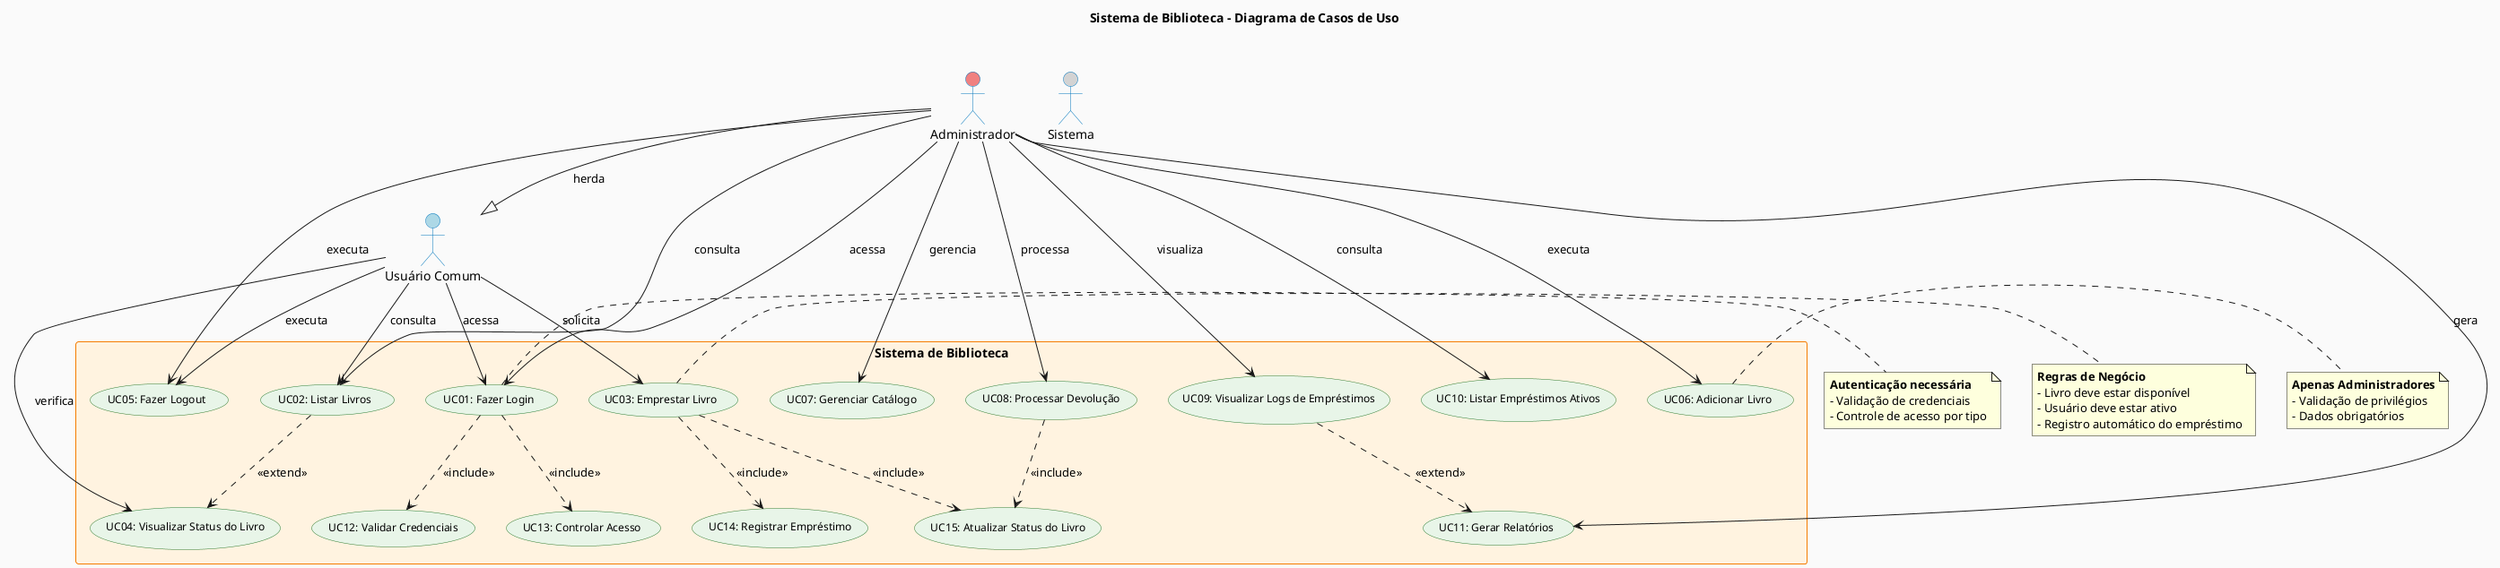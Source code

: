 @startuml casosDeUso
title Sistema de Biblioteca - Diagrama de Casos de Uso

skinparam backgroundColor #FAFAFA
skinparam actor {
    BackgroundColor #E1F5FE
    BorderColor #0277BD
}
skinparam usecase {
    BackgroundColor #E8F5E8
    BorderColor #2E7D32
    FontSize 12
}
skinparam rectangle {
    BackgroundColor #FFF3E0
    BorderColor #F57C00
}

title Sistema de Biblioteca - Diagrama de Casos de Uso

' Atores
actor "Usuário Comum" as Usuario #lightblue
actor "Administrador" as Admin #lightcoral
actor "Sistema" as Sistema #lightgray

' Retângulo do sistema
rectangle "Sistema de Biblioteca" {
    ' Casos de uso comuns
    usecase "UC01: Fazer Login" as UC01
    usecase "UC02: Listar Livros" as UC02
    usecase "UC03: Emprestar Livro" as UC03
    usecase "UC04: Visualizar Status do Livro" as UC04
    usecase "UC05: Fazer Logout" as UC05
    
    ' Casos de uso administrativos
    usecase "UC06: Adicionar Livro" as UC06
    usecase "UC07: Gerenciar Catálogo" as UC07
    usecase "UC08: Processar Devolução" as UC08
    usecase "UC09: Visualizar Logs de Empréstimos" as UC09
    usecase "UC10: Listar Empréstimos Ativos" as UC10
    usecase "UC11: Gerar Relatórios" as UC11
    
    ' Casos de uso do sistema
    usecase "UC12: Validar Credenciais" as UC12
    usecase "UC13: Controlar Acesso" as UC13
    usecase "UC14: Registrar Empréstimo" as UC14
    usecase "UC15: Atualizar Status do Livro" as UC15
}

' Relacionamentos - Usuário Comum
Usuario --> UC01 : acessa
Usuario --> UC02 : consulta
Usuario --> UC03 : solicita
Usuario --> UC04 : verifica
Usuario --> UC05 : executa

' Relacionamentos - Administrador
Admin --> UC01 : acessa
Admin --> UC02 : consulta
Admin --> UC06 : executa
Admin --> UC07 : gerencia
Admin --> UC08 : processa
Admin --> UC09 : visualiza
Admin --> UC10 : consulta
Admin --> UC11 : gera
Admin --> UC05 : executa

' Relacionamentos do Sistema (includes e extends)
UC01 ..> UC12 : <<include>>
UC01 ..> UC13 : <<include>>
UC03 ..> UC14 : <<include>>
UC03 ..> UC15 : <<include>>
UC08 ..> UC15 : <<include>>

' Relacionamentos de extensão
UC02 ..> UC04 : <<extend>>
UC09 ..> UC11 : <<extend>>

' Generalizações
Admin --|> Usuario : herda

' Notas explicativas
note right of UC01
  **Autenticação necessária**
  - Validação de credenciais
  - Controle de acesso por tipo
end note

note right of UC03
  **Regras de Negócio**
  - Livro deve estar disponível
  - Usuário deve estar ativo
  - Registro automático do empréstimo
end note

note right of UC06
  **Apenas Administradores**
  - Validação de privilégios
  - Dados obrigatórios
end note

@enduml

